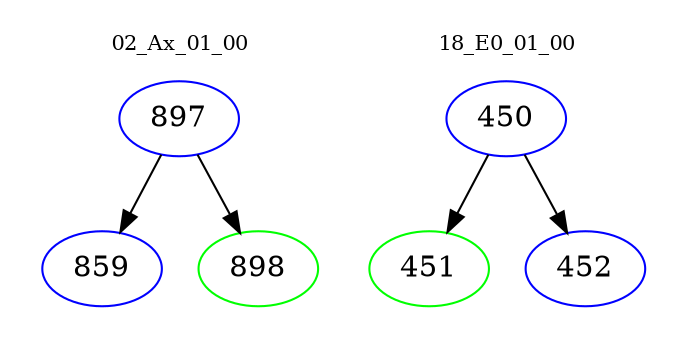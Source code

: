 digraph{
subgraph cluster_0 {
color = white
label = "02_Ax_01_00";
fontsize=10;
T0_897 [label="897", color="blue"]
T0_897 -> T0_859 [color="black"]
T0_859 [label="859", color="blue"]
T0_897 -> T0_898 [color="black"]
T0_898 [label="898", color="green"]
}
subgraph cluster_1 {
color = white
label = "18_E0_01_00";
fontsize=10;
T1_450 [label="450", color="blue"]
T1_450 -> T1_451 [color="black"]
T1_451 [label="451", color="green"]
T1_450 -> T1_452 [color="black"]
T1_452 [label="452", color="blue"]
}
}
